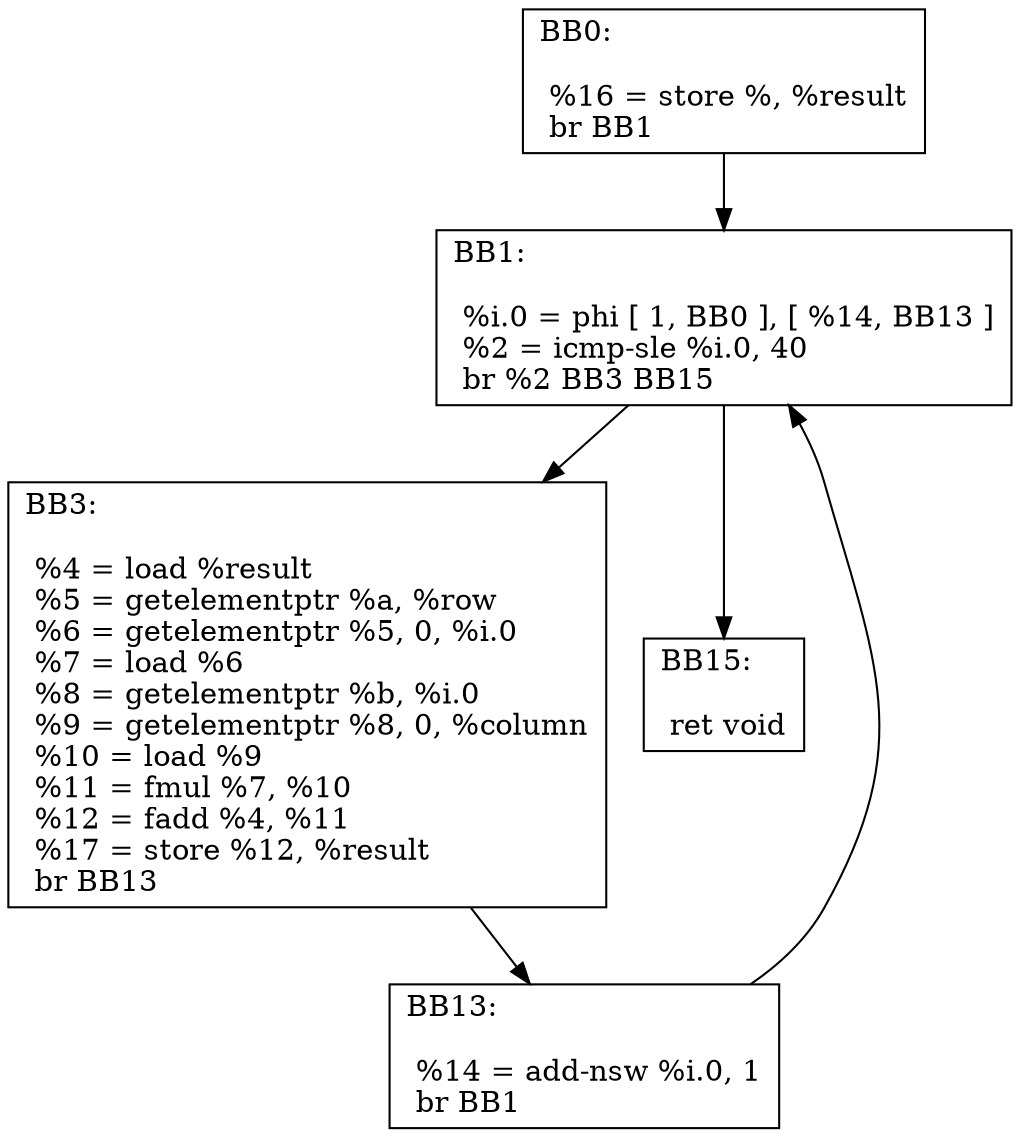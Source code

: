 digraph "CFG for 'rInnerproduct' function" {
	AA0 [shape=record, label="{BB0:\l\l  %16 = store %,  %result\l br  BB1\l}"];
	AA0 -> AA1
	AA1 [shape=record, label="{BB1:\l\l  %i.0 = phi [ 1, BB0 ], [  %14, BB13 ]\l %2 = icmp-sle %i.0,  40\l br %2 BB3 BB15\l}"];
	AA1 -> AA3
	AA1 -> AA15
	AA3 [shape=record, label="{BB3:\l\l  %4 = load %result\l %5 = getelementptr %a,  %row\l %6 = getelementptr %5,  0,  %i.0\l %7 = load %6\l %8 = getelementptr %b,  %i.0\l %9 = getelementptr %8,  0,  %column\l %10 = load %9\l %11 = fmul %7,  %10\l %12 = fadd %4,  %11\l %17 = store %12,  %result\l br  BB13\l}"];
	AA3 -> AA13
	AA13 [shape=record, label="{BB13:\l\l  %14 = add-nsw %i.0,  1\l br  BB1\l}"];
	AA13 -> AA1
	AA15 [shape=record, label="{BB15:\l\l  ret void\l}"];
}
